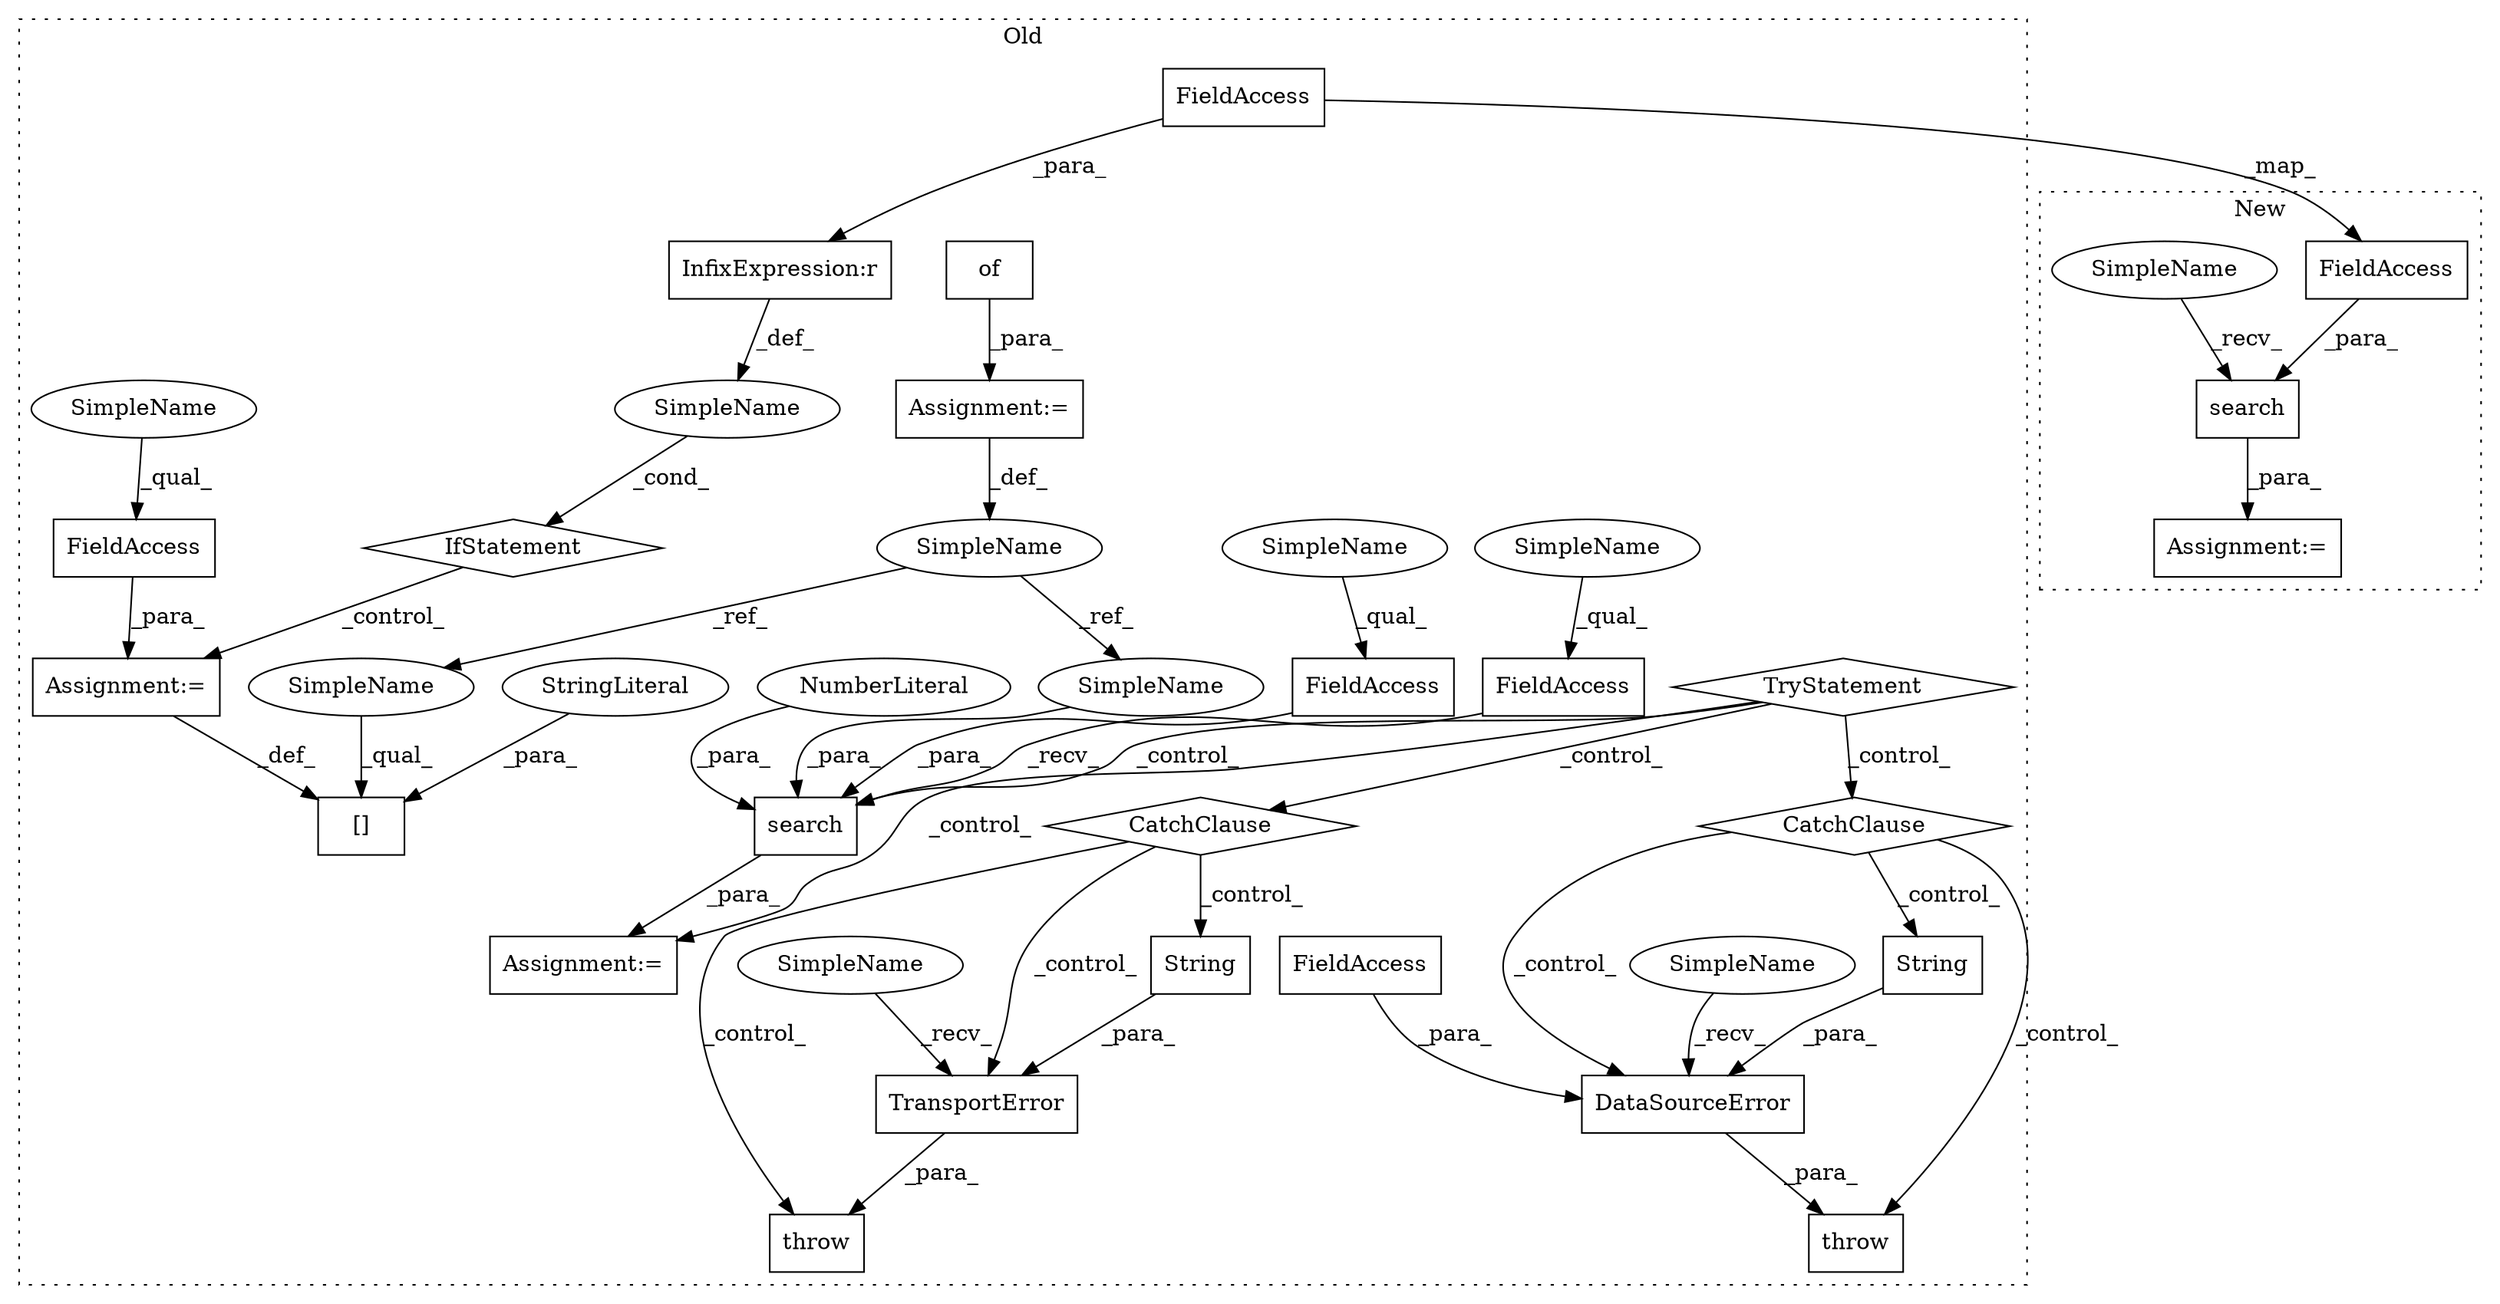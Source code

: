 digraph G {
subgraph cluster0 {
1 [label="CatchClause" a="12" s="15063,15106" l="11,2" shape="diamond"];
3 [label="TryStatement" a="54" s="14880" l="4" shape="diamond"];
5 [label="Assignment:=" a="7" s="14898" l="1" shape="box"];
6 [label="TransportError" a="32" s="15028,15054" l="15,1" shape="box"];
7 [label="DataSourceError" a="32" s="15129,15166" l="16,1" shape="box"];
8 [label="search" a="32" s="14907,14941" l="7,1" shape="box"];
9 [label="NumberLiteral" a="34" s="14925" l="1" shape="ellipse"];
10 [label="throw" a="53" s="15116" l="6" shape="box"];
11 [label="FieldAccess" a="22" s="14899" l="7" shape="box"];
12 [label="FieldAccess" a="22" s="14914" l="10" shape="box"];
13 [label="throw" a="53" s="15015" l="6" shape="box"];
14 [label="SimpleName" a="42" s="14646" l="9" shape="ellipse"];
15 [label="[]" a="2" s="14705,14724" l="10,1" shape="box"];
16 [label="FieldAccess" a="22" s="15145" l="9" shape="box"];
17 [label="of" a="32" s="14660" l="4" shape="box"];
18 [label="String" a="32" s="15155,15165" l="7,1" shape="box"];
19 [label="CatchClause" a="12" s="14951,15005" l="11,2" shape="diamond"];
20 [label="String" a="32" s="15043,15053" l="7,1" shape="box"];
21 [label="Assignment:=" a="7" s="14655" l="1" shape="box"];
22 [label="StringLiteral" a="45" s="14715" l="9" shape="ellipse"];
23 [label="Assignment:=" a="7" s="14725" l="1" shape="box"];
24 [label="InfixExpression:r" a="27" s="14687" l="4" shape="box"];
25 [label="SimpleName" a="42" s="" l="" shape="ellipse"];
26 [label="IfStatement" a="25" s="14670,14695" l="4,2" shape="diamond"];
27 [label="FieldAccess" a="22" s="14726" l="13" shape="box"];
28 [label="FieldAccess" a="22" s="14674" l="13" shape="box"];
30 [label="SimpleName" a="42" s="15122" l="6" shape="ellipse"];
31 [label="SimpleName" a="42" s="15021" l="6" shape="ellipse"];
32 [label="SimpleName" a="42" s="14932" l="9" shape="ellipse"];
33 [label="SimpleName" a="42" s="14705" l="9" shape="ellipse"];
34 [label="SimpleName" a="42" s="14726" l="5" shape="ellipse"];
35 [label="SimpleName" a="42" s="14914" l="4" shape="ellipse"];
36 [label="SimpleName" a="42" s="14899" l="4" shape="ellipse"];
label = "Old";
style="dotted";
}
subgraph cluster1 {
2 [label="search" a="32" s="14448,14473" l="7,1" shape="box"];
4 [label="Assignment:=" a="7" s="14442" l="1" shape="box"];
29 [label="FieldAccess" a="22" s="14460" l="13" shape="box"];
37 [label="SimpleName" a="42" s="14443" l="4" shape="ellipse"];
label = "New";
style="dotted";
}
1 -> 10 [label="_control_"];
1 -> 7 [label="_control_"];
1 -> 18 [label="_control_"];
2 -> 4 [label="_para_"];
3 -> 1 [label="_control_"];
3 -> 19 [label="_control_"];
3 -> 5 [label="_control_"];
3 -> 8 [label="_control_"];
6 -> 13 [label="_para_"];
7 -> 10 [label="_para_"];
8 -> 5 [label="_para_"];
9 -> 8 [label="_para_"];
11 -> 8 [label="_recv_"];
12 -> 8 [label="_para_"];
14 -> 32 [label="_ref_"];
14 -> 33 [label="_ref_"];
16 -> 7 [label="_para_"];
17 -> 21 [label="_para_"];
18 -> 7 [label="_para_"];
19 -> 13 [label="_control_"];
19 -> 20 [label="_control_"];
19 -> 6 [label="_control_"];
20 -> 6 [label="_para_"];
21 -> 14 [label="_def_"];
22 -> 15 [label="_para_"];
23 -> 15 [label="_def_"];
24 -> 25 [label="_def_"];
25 -> 26 [label="_cond_"];
26 -> 23 [label="_control_"];
27 -> 23 [label="_para_"];
28 -> 24 [label="_para_"];
28 -> 29 [label="_map_"];
29 -> 2 [label="_para_"];
30 -> 7 [label="_recv_"];
31 -> 6 [label="_recv_"];
32 -> 8 [label="_para_"];
33 -> 15 [label="_qual_"];
34 -> 27 [label="_qual_"];
35 -> 12 [label="_qual_"];
36 -> 11 [label="_qual_"];
37 -> 2 [label="_recv_"];
}